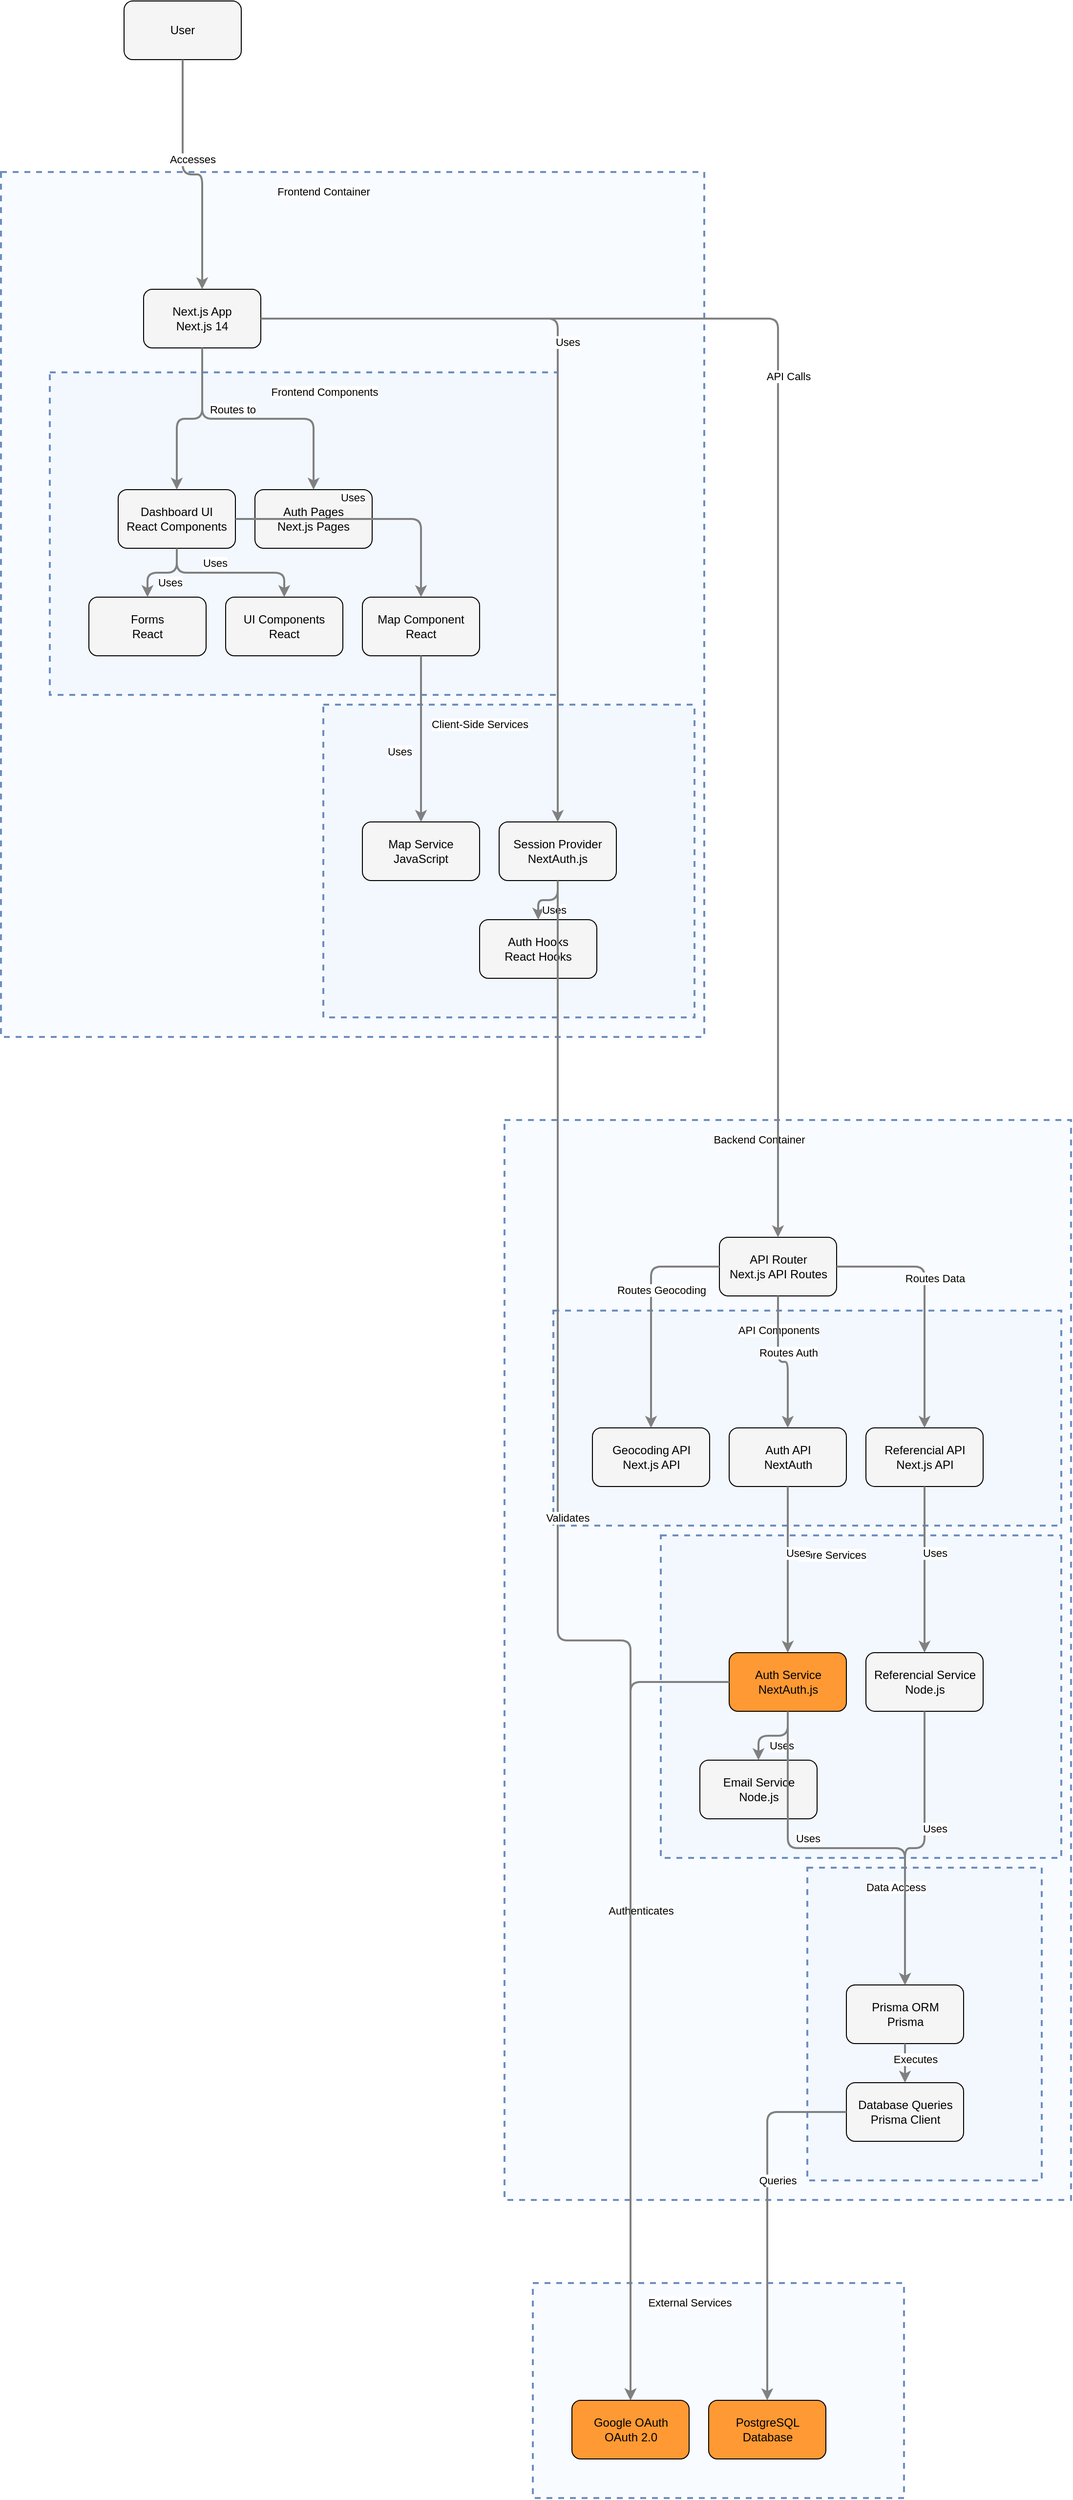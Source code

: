 <mxfile version="26.0.4">
  <diagram id="codeviz-diagram" name="System Diagram">
    <mxGraphModel dx="1594" dy="795" grid="1" gridSize="10" guides="1" tooltips="1" connect="1" arrows="1" fold="1" page="1" pageScale="1" pageWidth="1169" pageHeight="827" math="0" shadow="0">
      <root>
        <mxCell id="0" />
        <mxCell id="1" parent="0" />
        <mxCell id="subGraph7" value="" style="html=1;whiteSpace=wrap;container=1;fillColor=#dae8fc;strokeColor=#6c8ebf;dashed=1;fillOpacity=20;strokeWidth=2;containerType=none;recursiveResize=0;movable=1;resizable=1;autosize=0;dropTarget=0" parent="1" vertex="1">
          <mxGeometry x="576.5" y="2347" width="380" height="220" as="geometry" />
        </mxCell>
        <mxCell id="GoogleAuth" value="Google OAuth&lt;br&gt;OAuth 2.0" style="rounded=1;whiteSpace=wrap;html=1;fillColor=#FF9933;" parent="subGraph7" vertex="1">
          <mxGeometry x="40" y="120" width="120" height="60" as="geometry" />
        </mxCell>
        <mxCell id="PostgresDB" value="PostgreSQL Database" style="rounded=1;whiteSpace=wrap;html=1;fillColor=#FF9933;" parent="subGraph7" vertex="1">
          <mxGeometry x="180" y="120" width="120" height="60" as="geometry" />
        </mxCell>
        <mxCell id="subGraph7_label" value="External Services" style="edgeLabel;html=1;align=center;verticalAlign=middle;resizable=0;labelBackgroundColor=white;spacing=5" parent="1" vertex="1">
          <mxGeometry x="584.5" y="2355" width="304" height="24" as="geometry" />
        </mxCell>
        <mxCell id="subGraph6" value="" style="html=1;whiteSpace=wrap;container=1;fillColor=#dae8fc;strokeColor=#6c8ebf;dashed=1;fillOpacity=20;strokeWidth=2;containerType=none;recursiveResize=0;movable=1;resizable=1;autosize=0;dropTarget=0" parent="1" vertex="1">
          <mxGeometry x="547.5" y="1157" width="580" height="1105" as="geometry" />
        </mxCell>
        <mxCell id="subGraph5" value="" style="html=1;whiteSpace=wrap;container=1;fillColor=#dae8fc;strokeColor=#6c8ebf;dashed=1;fillOpacity=20;strokeWidth=2;containerType=none;recursiveResize=0;movable=1;resizable=1;autosize=0;dropTarget=0" parent="subGraph6" vertex="1">
          <mxGeometry x="310" y="765" width="240" height="320" as="geometry" />
        </mxCell>
        <mxCell id="PrismaORM" value="Prisma ORM&lt;br&gt;Prisma" style="rounded=1;whiteSpace=wrap;html=1;fillColor=#f5f5f5" parent="subGraph5" vertex="1">
          <mxGeometry x="40" y="120" width="120" height="60" as="geometry" />
        </mxCell>
        <mxCell id="DatabaseQueries" value="Database Queries&lt;br&gt;Prisma Client" style="rounded=1;whiteSpace=wrap;html=1;fillColor=#f5f5f5" parent="subGraph5" vertex="1">
          <mxGeometry x="40" y="220" width="120" height="60" as="geometry" />
        </mxCell>
        <mxCell id="subGraph5_label" value="Data Access" style="edgeLabel;html=1;align=center;verticalAlign=middle;resizable=0;labelBackgroundColor=white;spacing=5" parent="subGraph6" vertex="1">
          <mxGeometry x="318" y="773" width="164" height="24" as="geometry" />
        </mxCell>
        <mxCell id="subGraph4" value="" style="html=1;whiteSpace=wrap;container=1;fillColor=#dae8fc;strokeColor=#6c8ebf;dashed=1;fillOpacity=20;strokeWidth=2;containerType=none;recursiveResize=0;movable=1;resizable=1;autosize=0;dropTarget=0" parent="subGraph6" vertex="1">
          <mxGeometry x="160" y="425" width="410" height="330" as="geometry" />
        </mxCell>
        <mxCell id="AuthService" value="Auth Service&lt;br&gt;NextAuth.js" style="rounded=1;whiteSpace=wrap;html=1;fillColor=#FF9933;" parent="subGraph4" vertex="1">
          <mxGeometry x="70" y="120" width="120" height="60" as="geometry" />
        </mxCell>
        <mxCell id="ReferencialService" value="Referencial Service&lt;br&gt;Node.js" style="rounded=1;whiteSpace=wrap;html=1;fillColor=#f5f5f5" parent="subGraph4" vertex="1">
          <mxGeometry x="210" y="120" width="120" height="60" as="geometry" />
        </mxCell>
        <mxCell id="EmailService" value="Email Service&lt;br&gt;Node.js" style="rounded=1;whiteSpace=wrap;html=1;fillColor=#f5f5f5" parent="subGraph4" vertex="1">
          <mxGeometry x="40" y="230" width="120" height="60" as="geometry" />
        </mxCell>
        <mxCell id="subGraph4_label" value="Core Services" style="edgeLabel;html=1;align=center;verticalAlign=middle;resizable=0;labelBackgroundColor=white;spacing=5" parent="subGraph6" vertex="1">
          <mxGeometry x="168" y="433" width="334" height="24" as="geometry" />
        </mxCell>
        <mxCell id="subGraph3" value="" style="html=1;whiteSpace=wrap;container=1;fillColor=#dae8fc;strokeColor=#6c8ebf;dashed=1;fillOpacity=20;strokeWidth=2;containerType=none;recursiveResize=0;movable=1;resizable=1;autosize=0;dropTarget=0" parent="subGraph6" vertex="1">
          <mxGeometry x="50" y="195" width="520" height="220" as="geometry" />
        </mxCell>
        <mxCell id="AuthAPI" value="Auth API&lt;br&gt;NextAuth" style="rounded=1;whiteSpace=wrap;html=1;fillColor=#f5f5f5" parent="subGraph3" vertex="1">
          <mxGeometry x="180" y="120" width="120" height="60" as="geometry" />
        </mxCell>
        <mxCell id="ReferencialAPI" value="Referencial API&lt;br&gt;Next.js API" style="rounded=1;whiteSpace=wrap;html=1;fillColor=#f5f5f5" parent="subGraph3" vertex="1">
          <mxGeometry x="320" y="120" width="120" height="60" as="geometry" />
        </mxCell>
        <mxCell id="GeocodingAPI" value="Geocoding API&lt;br&gt;Next.js API" style="rounded=1;whiteSpace=wrap;html=1;fillColor=#f5f5f5" parent="subGraph3" vertex="1">
          <mxGeometry x="40" y="120" width="120" height="60" as="geometry" />
        </mxCell>
        <mxCell id="subGraph3_label" value="API Components" style="edgeLabel;html=1;align=center;verticalAlign=middle;resizable=0;labelBackgroundColor=white;spacing=5" parent="subGraph6" vertex="1">
          <mxGeometry x="58" y="203" width="444" height="24" as="geometry" />
        </mxCell>
        <mxCell id="APIRouter" value="API Router&lt;br&gt;Next.js API Routes" style="rounded=1;whiteSpace=wrap;html=1;fillColor=#f5f5f5" parent="subGraph6" vertex="1">
          <mxGeometry x="220" y="120" width="120" height="60" as="geometry" />
        </mxCell>
        <mxCell id="subGraph6_label" value="Backend Container" style="edgeLabel;html=1;align=center;verticalAlign=middle;resizable=0;labelBackgroundColor=white;spacing=5" parent="1" vertex="1">
          <mxGeometry x="555.5" y="1165" width="504" height="24" as="geometry" />
        </mxCell>
        <mxCell id="subGraph2" value="" style="html=1;whiteSpace=wrap;container=1;fillColor=#dae8fc;strokeColor=#6c8ebf;dashed=1;fillOpacity=20;strokeWidth=2;containerType=none;recursiveResize=0;movable=1;resizable=1;autosize=0;dropTarget=0" parent="1" vertex="1">
          <mxGeometry x="32" y="187" width="720" height="885" as="geometry" />
        </mxCell>
        <mxCell id="subGraph1" value="" style="html=1;whiteSpace=wrap;container=1;fillColor=#dae8fc;strokeColor=#6c8ebf;dashed=1;fillOpacity=20;strokeWidth=2;containerType=none;recursiveResize=0;movable=1;resizable=1;autosize=0;dropTarget=0" parent="subGraph2" vertex="1">
          <mxGeometry x="330" y="545" width="380" height="320" as="geometry" />
        </mxCell>
        <mxCell id="SessionProvider" value="Session Provider&lt;br&gt;NextAuth.js" style="rounded=1;whiteSpace=wrap;html=1;fillColor=#f5f5f5" parent="subGraph1" vertex="1">
          <mxGeometry x="180" y="120" width="120" height="60" as="geometry" />
        </mxCell>
        <mxCell id="AuthHooks" value="Auth Hooks&lt;br&gt;React Hooks" style="rounded=1;whiteSpace=wrap;html=1;fillColor=#f5f5f5" parent="subGraph1" vertex="1">
          <mxGeometry x="160" y="220" width="120" height="60" as="geometry" />
        </mxCell>
        <mxCell id="MapService" value="Map Service&lt;br&gt;JavaScript" style="rounded=1;whiteSpace=wrap;html=1;fillColor=#f5f5f5" parent="subGraph1" vertex="1">
          <mxGeometry x="40" y="120" width="120" height="60" as="geometry" />
        </mxCell>
        <mxCell id="subGraph1_label" value="Client-Side Services" style="edgeLabel;html=1;align=center;verticalAlign=middle;resizable=0;labelBackgroundColor=white;spacing=5" parent="subGraph2" vertex="1">
          <mxGeometry x="338" y="553" width="304" height="24" as="geometry" />
        </mxCell>
        <mxCell id="subGraph0" value="" style="html=1;whiteSpace=wrap;container=1;fillColor=#dae8fc;strokeColor=#6c8ebf;dashed=1;fillOpacity=20;strokeWidth=2;containerType=none;recursiveResize=0;movable=1;resizable=1;autosize=0;dropTarget=0" parent="subGraph2" vertex="1">
          <mxGeometry x="50" y="205" width="520" height="330" as="geometry" />
        </mxCell>
        <mxCell id="AuthPages" value="Auth Pages&lt;br&gt;Next.js Pages" style="rounded=1;whiteSpace=wrap;html=1;fillColor=#f5f5f5" parent="subGraph0" vertex="1">
          <mxGeometry x="210" y="120" width="120" height="60" as="geometry" />
        </mxCell>
        <mxCell id="DashboardUI" value="Dashboard UI&lt;br&gt;React Components" style="rounded=1;whiteSpace=wrap;html=1;fillColor=#f5f5f5" parent="subGraph0" vertex="1">
          <mxGeometry x="70" y="120" width="120" height="60" as="geometry" />
        </mxCell>
        <mxCell id="MapComponent" value="Map Component&lt;br&gt;React" style="rounded=1;whiteSpace=wrap;html=1;fillColor=#f5f5f5" parent="subGraph0" vertex="1">
          <mxGeometry x="320" y="230" width="120" height="60" as="geometry" />
        </mxCell>
        <mxCell id="Forms" value="Forms&lt;br&gt;React" style="rounded=1;whiteSpace=wrap;html=1;fillColor=#f5f5f5" parent="subGraph0" vertex="1">
          <mxGeometry x="40" y="230" width="120" height="60" as="geometry" />
        </mxCell>
        <mxCell id="UIComponents" value="UI Components&lt;br&gt;React" style="rounded=1;whiteSpace=wrap;html=1;fillColor=#f5f5f5" parent="subGraph0" vertex="1">
          <mxGeometry x="180" y="230" width="120" height="60" as="geometry" />
        </mxCell>
        <mxCell id="subGraph0_label" value="Frontend Components" style="edgeLabel;html=1;align=center;verticalAlign=middle;resizable=0;labelBackgroundColor=white;spacing=5" parent="subGraph2" vertex="1">
          <mxGeometry x="109" y="213" width="444" height="24" as="geometry" />
        </mxCell>
        <mxCell id="NextApp" value="Next.js App&lt;br&gt;Next.js 14" style="rounded=1;whiteSpace=wrap;html=1;fillColor=#f5f5f5" parent="subGraph2" vertex="1">
          <mxGeometry x="146" y="120" width="120" height="60" as="geometry" />
        </mxCell>
        <mxCell id="subGraph2_label" value="Frontend Container" style="edgeLabel;html=1;align=center;verticalAlign=middle;resizable=0;labelBackgroundColor=white;spacing=5" parent="1" vertex="1">
          <mxGeometry x="40" y="195" width="644" height="24" as="geometry" />
        </mxCell>
        <mxCell id="User" value="User" style="rounded=1;whiteSpace=wrap;html=1;fillColor=#f5f5f5" parent="1" vertex="1">
          <mxGeometry x="158" y="12" width="120" height="60" as="geometry" />
        </mxCell>
        <mxCell id="edge-L_User_NextApp_0" style="edgeStyle=orthogonalEdgeStyle;rounded=1;orthogonalLoop=1;jettySize=auto;html=1;strokeColor=#808080;strokeWidth=2;jumpStyle=arc;jumpSize=10;spacing=15;labelBackgroundColor=white;labelBorderColor=none" parent="1" source="User" target="NextApp" edge="1">
          <mxGeometry relative="1" as="geometry" />
        </mxCell>
        <mxCell id="edge-L_User_NextApp_0_label" value="Accesses" style="edgeLabel;html=1;align=center;verticalAlign=middle;resizable=0;points=[];" parent="edge-L_User_NextApp_0" vertex="1" connectable="0">
          <mxGeometry x="-0.2" y="10" relative="1" as="geometry">
            <mxPoint as="offset" />
          </mxGeometry>
        </mxCell>
        <mxCell id="edge-L_NextApp_AuthPages_1" style="edgeStyle=orthogonalEdgeStyle;rounded=1;orthogonalLoop=1;jettySize=auto;html=1;strokeColor=#808080;strokeWidth=2;jumpStyle=arc;jumpSize=10;spacing=15;labelBackgroundColor=white;labelBorderColor=none" parent="1" source="NextApp" target="AuthPages" edge="1">
          <mxGeometry relative="1" as="geometry" />
        </mxCell>
        <mxCell id="edge-L_NextApp_AuthPages_1_label" value="Routes to" style="edgeLabel;html=1;align=center;verticalAlign=middle;resizable=0;points=[];" parent="edge-L_NextApp_AuthPages_1" vertex="1" connectable="0">
          <mxGeometry x="-0.2" y="10" relative="1" as="geometry">
            <mxPoint as="offset" />
          </mxGeometry>
        </mxCell>
        <mxCell id="edge-L_NextApp_DashboardUI_2" style="edgeStyle=orthogonalEdgeStyle;rounded=1;orthogonalLoop=1;jettySize=auto;html=1;strokeColor=#808080;strokeWidth=2;jumpStyle=arc;jumpSize=10;spacing=15;labelBackgroundColor=white;labelBorderColor=none" parent="1" source="NextApp" target="DashboardUI" edge="1">
          <mxGeometry relative="1" as="geometry" />
        </mxCell>
        <mxCell id="edge-L_DashboardUI_UIComponents_3" style="edgeStyle=orthogonalEdgeStyle;rounded=1;orthogonalLoop=1;jettySize=auto;html=1;strokeColor=#808080;strokeWidth=2;jumpStyle=arc;jumpSize=10;spacing=15;labelBackgroundColor=white;labelBorderColor=none" parent="1" source="DashboardUI" target="UIComponents" edge="1">
          <mxGeometry relative="1" as="geometry" />
        </mxCell>
        <mxCell id="edge-L_DashboardUI_UIComponents_3_label" value="Uses" style="edgeLabel;html=1;align=center;verticalAlign=middle;resizable=0;points=[];" parent="edge-L_DashboardUI_UIComponents_3" vertex="1" connectable="0">
          <mxGeometry x="-0.2" y="10" relative="1" as="geometry">
            <mxPoint as="offset" />
          </mxGeometry>
        </mxCell>
        <mxCell id="edge-L_DashboardUI_MapComponent_4" style="edgeStyle=orthogonalEdgeStyle;rounded=1;orthogonalLoop=1;jettySize=auto;html=1;strokeColor=#808080;strokeWidth=2;jumpStyle=arc;jumpSize=10;spacing=15;labelBackgroundColor=white;labelBorderColor=none" parent="1" source="DashboardUI" target="MapComponent" edge="1">
          <mxGeometry relative="1" as="geometry" />
        </mxCell>
        <mxCell id="edge-L_DashboardUI_MapComponent_4_label" value="Uses" style="edgeLabel;html=1;align=center;verticalAlign=middle;resizable=0;points=[];" parent="edge-L_DashboardUI_MapComponent_4" vertex="1" connectable="0">
          <mxGeometry x="-0.2" y="10" relative="1" as="geometry">
            <mxPoint x="12" y="-12" as="offset" />
          </mxGeometry>
        </mxCell>
        <mxCell id="edge-L_DashboardUI_Forms_5" style="edgeStyle=orthogonalEdgeStyle;rounded=1;orthogonalLoop=1;jettySize=auto;html=1;strokeColor=#808080;strokeWidth=2;jumpStyle=arc;jumpSize=10;spacing=15;labelBackgroundColor=white;labelBorderColor=none" parent="1" source="DashboardUI" target="Forms" edge="1">
          <mxGeometry relative="1" as="geometry" />
        </mxCell>
        <mxCell id="edge-L_DashboardUI_Forms_5_label" value="Uses" style="edgeLabel;html=1;align=center;verticalAlign=middle;resizable=0;points=[];" parent="edge-L_DashboardUI_Forms_5" vertex="1" connectable="0">
          <mxGeometry x="-0.2" y="10" relative="1" as="geometry">
            <mxPoint as="offset" />
          </mxGeometry>
        </mxCell>
        <mxCell id="edge-L_NextApp_SessionProvider_6" style="edgeStyle=orthogonalEdgeStyle;rounded=1;orthogonalLoop=1;jettySize=auto;html=1;strokeColor=#808080;strokeWidth=2;jumpStyle=arc;jumpSize=10;spacing=15;labelBackgroundColor=white;labelBorderColor=none" parent="1" source="NextApp" target="SessionProvider" edge="1">
          <mxGeometry relative="1" as="geometry" />
        </mxCell>
        <mxCell id="edge-L_NextApp_SessionProvider_6_label" value="Uses" style="edgeLabel;html=1;align=center;verticalAlign=middle;resizable=0;points=[];" parent="edge-L_NextApp_SessionProvider_6" vertex="1" connectable="0">
          <mxGeometry x="-0.2" y="10" relative="1" as="geometry">
            <mxPoint as="offset" />
          </mxGeometry>
        </mxCell>
        <mxCell id="edge-L_SessionProvider_AuthHooks_7" style="edgeStyle=orthogonalEdgeStyle;rounded=1;orthogonalLoop=1;jettySize=auto;html=1;strokeColor=#808080;strokeWidth=2;jumpStyle=arc;jumpSize=10;spacing=15;labelBackgroundColor=white;labelBorderColor=none" parent="1" source="SessionProvider" target="AuthHooks" edge="1">
          <mxGeometry relative="1" as="geometry" />
        </mxCell>
        <mxCell id="edge-L_SessionProvider_AuthHooks_7_label" value="Uses" style="edgeLabel;html=1;align=center;verticalAlign=middle;resizable=0;points=[];" parent="edge-L_SessionProvider_AuthHooks_7" vertex="1" connectable="0">
          <mxGeometry x="-0.2" y="10" relative="1" as="geometry">
            <mxPoint as="offset" />
          </mxGeometry>
        </mxCell>
        <mxCell id="edge-L_MapComponent_MapService_8" style="edgeStyle=orthogonalEdgeStyle;rounded=1;orthogonalLoop=1;jettySize=auto;html=1;strokeColor=#808080;strokeWidth=2;jumpStyle=arc;jumpSize=10;spacing=15;labelBackgroundColor=white;labelBorderColor=none" parent="1" source="MapComponent" target="MapService" edge="1">
          <mxGeometry relative="1" as="geometry" />
        </mxCell>
        <mxCell id="edge-L_MapComponent_MapService_8_label" value="Uses" style="edgeLabel;html=1;align=center;verticalAlign=middle;resizable=0;points=[];" parent="edge-L_MapComponent_MapService_8" vertex="1" connectable="0">
          <mxGeometry x="-0.2" y="10" relative="1" as="geometry">
            <mxPoint x="-32" y="30" as="offset" />
          </mxGeometry>
        </mxCell>
        <mxCell id="edge-L_NextApp_APIRouter_9" style="edgeStyle=orthogonalEdgeStyle;rounded=1;orthogonalLoop=1;jettySize=auto;html=1;strokeColor=#808080;strokeWidth=2;jumpStyle=arc;jumpSize=10;spacing=15;labelBackgroundColor=white;labelBorderColor=none" parent="1" source="NextApp" target="APIRouter" edge="1">
          <mxGeometry relative="1" as="geometry" />
        </mxCell>
        <mxCell id="edge-L_NextApp_APIRouter_9_label" value="API Calls" style="edgeLabel;html=1;align=center;verticalAlign=middle;resizable=0;points=[];" parent="edge-L_NextApp_APIRouter_9" vertex="1" connectable="0">
          <mxGeometry x="-0.2" y="10" relative="1" as="geometry">
            <mxPoint as="offset" />
          </mxGeometry>
        </mxCell>
        <mxCell id="edge-L_APIRouter_AuthAPI_10" style="edgeStyle=orthogonalEdgeStyle;rounded=1;orthogonalLoop=1;jettySize=auto;html=1;strokeColor=#808080;strokeWidth=2;jumpStyle=arc;jumpSize=10;spacing=15;labelBackgroundColor=white;labelBorderColor=none" parent="1" source="APIRouter" target="AuthAPI" edge="1">
          <mxGeometry relative="1" as="geometry" />
        </mxCell>
        <mxCell id="edge-L_APIRouter_AuthAPI_10_label" value="Routes Auth" style="edgeLabel;html=1;align=center;verticalAlign=middle;resizable=0;points=[];" parent="edge-L_APIRouter_AuthAPI_10" vertex="1" connectable="0">
          <mxGeometry x="-0.2" y="10" relative="1" as="geometry">
            <mxPoint as="offset" />
          </mxGeometry>
        </mxCell>
        <mxCell id="edge-L_APIRouter_ReferencialAPI_11" style="edgeStyle=orthogonalEdgeStyle;rounded=1;orthogonalLoop=1;jettySize=auto;html=1;strokeColor=#808080;strokeWidth=2;jumpStyle=arc;jumpSize=10;spacing=15;labelBackgroundColor=white;labelBorderColor=none" parent="1" source="APIRouter" target="ReferencialAPI" edge="1">
          <mxGeometry relative="1" as="geometry" />
        </mxCell>
        <mxCell id="edge-L_APIRouter_ReferencialAPI_11_label" value="Routes Data" style="edgeLabel;html=1;align=center;verticalAlign=middle;resizable=0;points=[];" parent="edge-L_APIRouter_ReferencialAPI_11" vertex="1" connectable="0">
          <mxGeometry x="-0.2" y="10" relative="1" as="geometry">
            <mxPoint as="offset" />
          </mxGeometry>
        </mxCell>
        <mxCell id="edge-L_APIRouter_GeocodingAPI_12" style="edgeStyle=orthogonalEdgeStyle;rounded=1;orthogonalLoop=1;jettySize=auto;html=1;strokeColor=#808080;strokeWidth=2;jumpStyle=arc;jumpSize=10;spacing=15;labelBackgroundColor=white;labelBorderColor=none" parent="1" source="APIRouter" target="GeocodingAPI" edge="1">
          <mxGeometry relative="1" as="geometry" />
        </mxCell>
        <mxCell id="edge-L_APIRouter_GeocodingAPI_12_label" value="Routes Geocoding" style="edgeLabel;html=1;align=center;verticalAlign=middle;resizable=0;points=[];" parent="edge-L_APIRouter_GeocodingAPI_12" vertex="1" connectable="0">
          <mxGeometry x="-0.2" y="10" relative="1" as="geometry">
            <mxPoint as="offset" />
          </mxGeometry>
        </mxCell>
        <mxCell id="edge-L_AuthAPI_AuthService_13" style="edgeStyle=orthogonalEdgeStyle;rounded=1;orthogonalLoop=1;jettySize=auto;html=1;strokeColor=#808080;strokeWidth=2;jumpStyle=arc;jumpSize=10;spacing=15;labelBackgroundColor=white;labelBorderColor=none" parent="1" source="AuthAPI" target="AuthService" edge="1">
          <mxGeometry relative="1" as="geometry" />
        </mxCell>
        <mxCell id="edge-L_AuthAPI_AuthService_13_label" value="Uses" style="edgeLabel;html=1;align=center;verticalAlign=middle;resizable=0;points=[];" parent="edge-L_AuthAPI_AuthService_13" vertex="1" connectable="0">
          <mxGeometry x="-0.2" y="10" relative="1" as="geometry">
            <mxPoint as="offset" />
          </mxGeometry>
        </mxCell>
        <mxCell id="edge-L_ReferencialAPI_ReferencialService_14" style="edgeStyle=orthogonalEdgeStyle;rounded=1;orthogonalLoop=1;jettySize=auto;html=1;strokeColor=#808080;strokeWidth=2;jumpStyle=arc;jumpSize=10;spacing=15;labelBackgroundColor=white;labelBorderColor=none" parent="1" source="ReferencialAPI" target="ReferencialService" edge="1">
          <mxGeometry relative="1" as="geometry" />
        </mxCell>
        <mxCell id="edge-L_ReferencialAPI_ReferencialService_14_label" value="Uses" style="edgeLabel;html=1;align=center;verticalAlign=middle;resizable=0;points=[];" parent="edge-L_ReferencialAPI_ReferencialService_14" vertex="1" connectable="0">
          <mxGeometry x="-0.2" y="10" relative="1" as="geometry">
            <mxPoint as="offset" />
          </mxGeometry>
        </mxCell>
        <mxCell id="edge-L_AuthService_EmailService_15" style="edgeStyle=orthogonalEdgeStyle;rounded=1;orthogonalLoop=1;jettySize=auto;html=1;strokeColor=#808080;strokeWidth=2;jumpStyle=arc;jumpSize=10;spacing=15;labelBackgroundColor=white;labelBorderColor=none" parent="1" source="AuthService" target="EmailService" edge="1">
          <mxGeometry relative="1" as="geometry" />
        </mxCell>
        <mxCell id="edge-L_AuthService_EmailService_15_label" value="Uses" style="edgeLabel;html=1;align=center;verticalAlign=middle;resizable=0;points=[];" parent="edge-L_AuthService_EmailService_15" vertex="1" connectable="0">
          <mxGeometry x="-0.2" y="10" relative="1" as="geometry">
            <mxPoint as="offset" />
          </mxGeometry>
        </mxCell>
        <mxCell id="edge-L_ReferencialService_PrismaORM_16" style="edgeStyle=orthogonalEdgeStyle;rounded=1;orthogonalLoop=1;jettySize=auto;html=1;strokeColor=#808080;strokeWidth=2;jumpStyle=arc;jumpSize=10;spacing=15;labelBackgroundColor=white;labelBorderColor=none" parent="1" source="ReferencialService" target="PrismaORM" edge="1">
          <mxGeometry relative="1" as="geometry" />
        </mxCell>
        <mxCell id="edge-L_ReferencialService_PrismaORM_16_label" value="Uses" style="edgeLabel;html=1;align=center;verticalAlign=middle;resizable=0;points=[];" parent="edge-L_ReferencialService_PrismaORM_16" vertex="1" connectable="0">
          <mxGeometry x="-0.2" y="10" relative="1" as="geometry">
            <mxPoint as="offset" />
          </mxGeometry>
        </mxCell>
        <mxCell id="edge-L_AuthService_PrismaORM_17" style="edgeStyle=orthogonalEdgeStyle;rounded=1;orthogonalLoop=1;jettySize=auto;html=1;strokeColor=#808080;strokeWidth=2;jumpStyle=arc;jumpSize=10;spacing=15;labelBackgroundColor=white;labelBorderColor=none" parent="1" source="AuthService" target="PrismaORM" edge="1">
          <mxGeometry relative="1" as="geometry" />
        </mxCell>
        <mxCell id="edge-L_AuthService_PrismaORM_17_label" value="Uses" style="edgeLabel;html=1;align=center;verticalAlign=middle;resizable=0;points=[];" parent="edge-L_AuthService_PrismaORM_17" vertex="1" connectable="0">
          <mxGeometry x="-0.2" y="10" relative="1" as="geometry">
            <mxPoint as="offset" />
          </mxGeometry>
        </mxCell>
        <mxCell id="edge-L_PrismaORM_DatabaseQueries_18" style="edgeStyle=orthogonalEdgeStyle;rounded=1;orthogonalLoop=1;jettySize=auto;html=1;strokeColor=#808080;strokeWidth=2;jumpStyle=arc;jumpSize=10;spacing=15;labelBackgroundColor=white;labelBorderColor=none" parent="1" source="PrismaORM" target="DatabaseQueries" edge="1">
          <mxGeometry relative="1" as="geometry" />
        </mxCell>
        <mxCell id="edge-L_PrismaORM_DatabaseQueries_18_label" value="Executes" style="edgeLabel;html=1;align=center;verticalAlign=middle;resizable=0;points=[];" parent="edge-L_PrismaORM_DatabaseQueries_18" vertex="1" connectable="0">
          <mxGeometry x="-0.2" y="10" relative="1" as="geometry">
            <mxPoint as="offset" />
          </mxGeometry>
        </mxCell>
        <mxCell id="edge-L_DatabaseQueries_PostgresDB_19" style="edgeStyle=orthogonalEdgeStyle;rounded=1;orthogonalLoop=1;jettySize=auto;html=1;strokeColor=#808080;strokeWidth=2;jumpStyle=arc;jumpSize=10;spacing=15;labelBackgroundColor=white;labelBorderColor=none" parent="1" source="DatabaseQueries" target="PostgresDB" edge="1">
          <mxGeometry relative="1" as="geometry" />
        </mxCell>
        <mxCell id="edge-L_DatabaseQueries_PostgresDB_19_label" value="Queries" style="edgeLabel;html=1;align=center;verticalAlign=middle;resizable=0;points=[];" parent="edge-L_DatabaseQueries_PostgresDB_19" vertex="1" connectable="0">
          <mxGeometry x="-0.2" y="10" relative="1" as="geometry">
            <mxPoint as="offset" />
          </mxGeometry>
        </mxCell>
        <mxCell id="edge-L_AuthService_GoogleAuth_20" style="edgeStyle=orthogonalEdgeStyle;rounded=1;orthogonalLoop=1;jettySize=auto;html=1;strokeColor=#808080;strokeWidth=2;jumpStyle=arc;jumpSize=10;spacing=15;labelBackgroundColor=white;labelBorderColor=none" parent="1" source="AuthService" target="GoogleAuth" edge="1">
          <mxGeometry relative="1" as="geometry" />
        </mxCell>
        <mxCell id="edge-L_AuthService_GoogleAuth_20_label" value="Authenticates" style="edgeLabel;html=1;align=center;verticalAlign=middle;resizable=0;points=[];" parent="edge-L_AuthService_GoogleAuth_20" vertex="1" connectable="0">
          <mxGeometry x="-0.2" y="10" relative="1" as="geometry">
            <mxPoint as="offset" />
          </mxGeometry>
        </mxCell>
        <mxCell id="edge-L_SessionProvider_GoogleAuth_21" style="edgeStyle=orthogonalEdgeStyle;rounded=1;orthogonalLoop=1;jettySize=auto;html=1;strokeColor=#808080;strokeWidth=2;jumpStyle=arc;jumpSize=10;spacing=15;labelBackgroundColor=white;labelBorderColor=none" parent="1" source="SessionProvider" target="GoogleAuth" edge="1">
          <mxGeometry relative="1" as="geometry" />
        </mxCell>
        <mxCell id="edge-L_SessionProvider_GoogleAuth_21_label" value="Validates" style="edgeLabel;html=1;align=center;verticalAlign=middle;resizable=0;points=[];" parent="edge-L_SessionProvider_GoogleAuth_21" vertex="1" connectable="0">
          <mxGeometry x="-0.2" y="10" relative="1" as="geometry">
            <mxPoint as="offset" />
          </mxGeometry>
        </mxCell>
      </root>
    </mxGraphModel>
  </diagram>
</mxfile>
